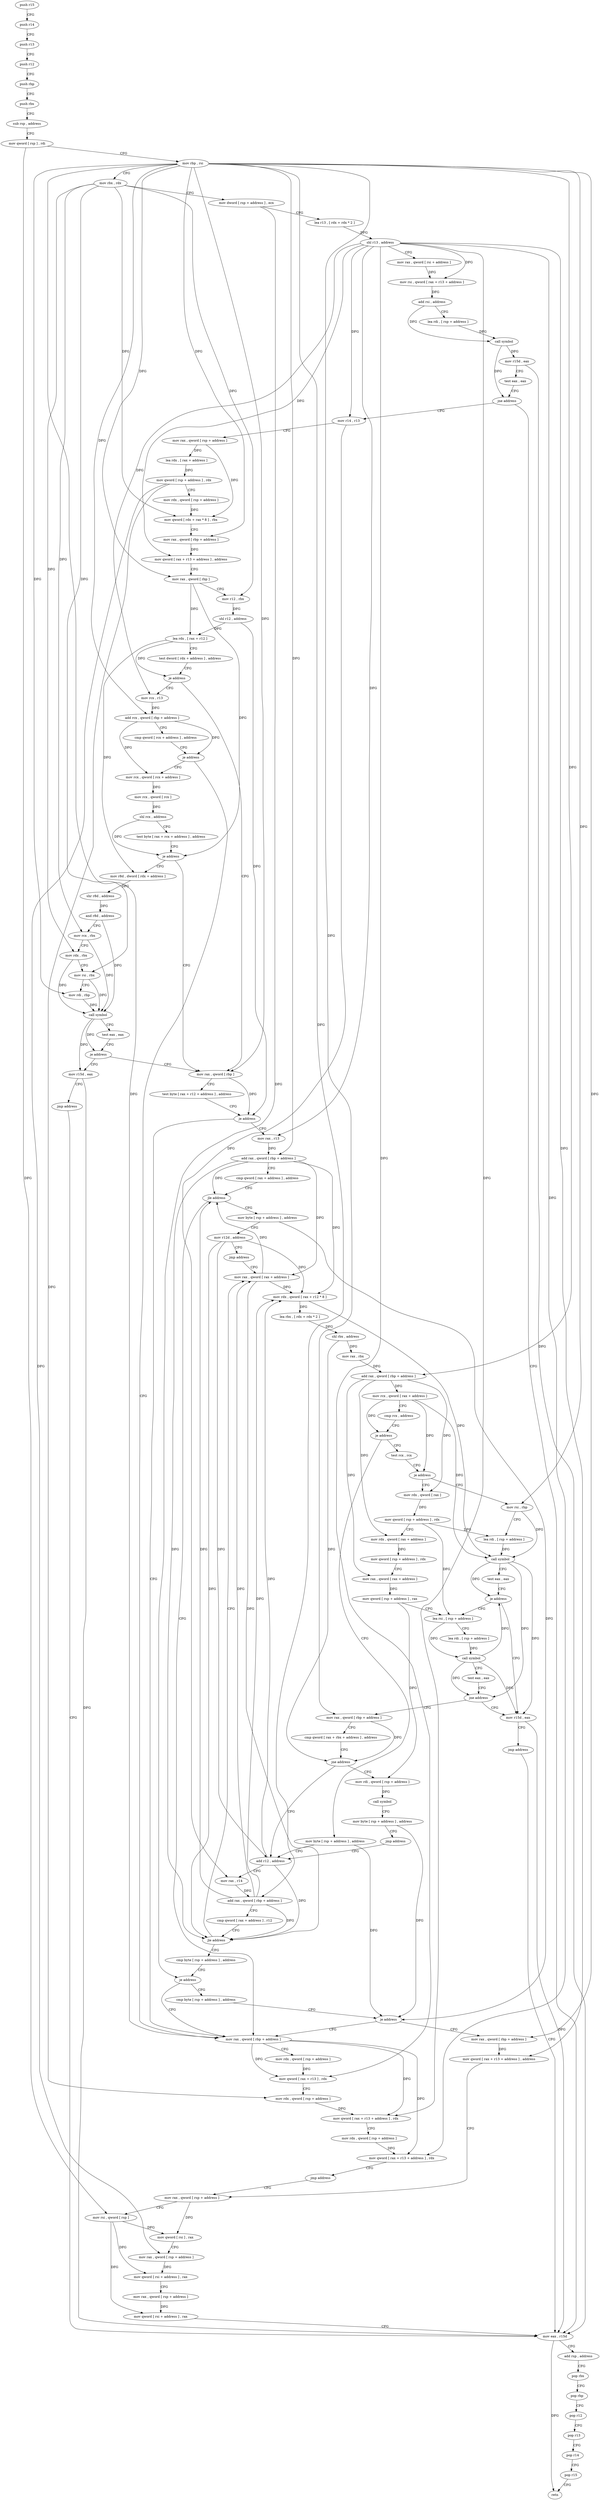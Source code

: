 digraph "func" {
"4332588" [label = "push r15" ]
"4332590" [label = "push r14" ]
"4332592" [label = "push r13" ]
"4332594" [label = "push r12" ]
"4332596" [label = "push rbp" ]
"4332597" [label = "push rbx" ]
"4332598" [label = "sub rsp , address" ]
"4332602" [label = "mov qword [ rsp ] , rdi" ]
"4332606" [label = "mov rbp , rsi" ]
"4332609" [label = "mov rbx , rdx" ]
"4332612" [label = "mov dword [ rsp + address ] , ecx" ]
"4332616" [label = "lea r13 , [ rdx + rdx * 2 ]" ]
"4332620" [label = "shl r13 , address" ]
"4332624" [label = "mov rax , qword [ rsi + address ]" ]
"4332628" [label = "mov rsi , qword [ rax + r13 + address ]" ]
"4332633" [label = "add rsi , address" ]
"4332637" [label = "lea rdi , [ rsp + address ]" ]
"4332642" [label = "call symbol" ]
"4332647" [label = "mov r15d , eax" ]
"4332650" [label = "test eax , eax" ]
"4332652" [label = "jne address" ]
"4333068" [label = "mov eax , r15d" ]
"4332658" [label = "mov r14 , r13" ]
"4333071" [label = "add rsp , address" ]
"4333075" [label = "pop rbx" ]
"4333076" [label = "pop rbp" ]
"4333077" [label = "pop r12" ]
"4333079" [label = "pop r13" ]
"4333081" [label = "pop r14" ]
"4333083" [label = "pop r15" ]
"4333085" [label = "retn" ]
"4332661" [label = "mov rax , qword [ rsp + address ]" ]
"4332666" [label = "lea rdx , [ rax + address ]" ]
"4332670" [label = "mov qword [ rsp + address ] , rdx" ]
"4332675" [label = "mov rdx , qword [ rsp + address ]" ]
"4332680" [label = "mov qword [ rdx + rax * 8 ] , rbx" ]
"4332684" [label = "mov rax , qword [ rbp + address ]" ]
"4332688" [label = "mov qword [ rax + r13 + address ] , address" ]
"4332697" [label = "mov rax , qword [ rbp ]" ]
"4332701" [label = "mov r12 , rbx" ]
"4332704" [label = "shl r12 , address" ]
"4332708" [label = "lea rdx , [ rax + r12 ]" ]
"4332712" [label = "test dword [ rdx + address ] , address" ]
"4332719" [label = "je address" ]
"4332757" [label = "mov rax , qword [ rbp ]" ]
"4332721" [label = "mov rcx , r13" ]
"4332761" [label = "test byte [ rax + r12 + address ] , address" ]
"4332767" [label = "je address" ]
"4333086" [label = "mov rax , qword [ rbp + address ]" ]
"4332773" [label = "mov rax , r13" ]
"4332724" [label = "add rcx , qword [ rbp + address ]" ]
"4332728" [label = "cmp qword [ rcx + address ] , address" ]
"4332733" [label = "je address" ]
"4332739" [label = "mov rcx , qword [ rcx + address ]" ]
"4333090" [label = "mov rdx , qword [ rsp + address ]" ]
"4333095" [label = "mov qword [ rax + r13 ] , rdx" ]
"4333099" [label = "mov rdx , qword [ rsp + address ]" ]
"4333104" [label = "mov qword [ rax + r13 + address ] , rdx" ]
"4333109" [label = "mov rdx , qword [ rsp + address ]" ]
"4333114" [label = "mov qword [ rax + r13 + address ] , rdx" ]
"4333119" [label = "jmp address" ]
"4333038" [label = "mov rax , qword [ rsp + address ]" ]
"4332776" [label = "add rax , qword [ rbp + address ]" ]
"4332780" [label = "cmp qword [ rax + address ] , address" ]
"4332785" [label = "jle address" ]
"4332791" [label = "mov byte [ rsp + address ] , address" ]
"4332743" [label = "mov rcx , qword [ rcx ]" ]
"4332746" [label = "shl rcx , address" ]
"4332750" [label = "test byte [ rax + rcx + address ] , address" ]
"4332755" [label = "je address" ]
"4332804" [label = "mov r8d , dword [ rdx + address ]" ]
"4333043" [label = "mov rsi , qword [ rsp ]" ]
"4333047" [label = "mov qword [ rsi ] , rax" ]
"4333050" [label = "mov rax , qword [ rsp + address ]" ]
"4333055" [label = "mov qword [ rsi + address ] , rax" ]
"4333059" [label = "mov rax , qword [ rsp + address ]" ]
"4333064" [label = "mov qword [ rsi + address ] , rax" ]
"4332796" [label = "mov r12d , address" ]
"4332802" [label = "jmp address" ]
"4332874" [label = "mov rax , qword [ rax + address ]" ]
"4332808" [label = "shr r8d , address" ]
"4332812" [label = "and r8d , address" ]
"4332819" [label = "mov rcx , rbx" ]
"4332822" [label = "mov rdx , rbx" ]
"4332825" [label = "mov rsi , rbx" ]
"4332828" [label = "mov rdi , rbp" ]
"4332831" [label = "call symbol" ]
"4332836" [label = "test eax , eax" ]
"4332838" [label = "je address" ]
"4332840" [label = "mov r15d , eax" ]
"4332878" [label = "mov rdx , qword [ rax + r12 * 8 ]" ]
"4332882" [label = "lea rbx , [ rdx + rdx * 2 ]" ]
"4332886" [label = "shl rbx , address" ]
"4332890" [label = "mov rax , rbx" ]
"4332893" [label = "add rax , qword [ rbp + address ]" ]
"4332897" [label = "mov rcx , qword [ rax + address ]" ]
"4332901" [label = "cmp rcx , address" ]
"4332905" [label = "je address" ]
"4332848" [label = "mov byte [ rsp + address ] , address" ]
"4332907" [label = "test rcx , rcx" ]
"4332843" [label = "jmp address" ]
"4332853" [label = "add r12 , address" ]
"4332910" [label = "je address" ]
"4332989" [label = "mov rsi , rbp" ]
"4332912" [label = "mov rdx , qword [ rax ]" ]
"4333011" [label = "cmp byte [ rsp + address ] , address" ]
"4333016" [label = "je address" ]
"4333018" [label = "cmp byte [ rsp + address ] , address" ]
"4332992" [label = "lea rdi , [ rsp + address ]" ]
"4332997" [label = "call symbol" ]
"4333002" [label = "test eax , eax" ]
"4333004" [label = "je address" ]
"4332938" [label = "lea rsi , [ rsp + address ]" ]
"4333006" [label = "mov r15d , eax" ]
"4332915" [label = "mov qword [ rsp + address ] , rdx" ]
"4332920" [label = "mov rdx , qword [ rax + address ]" ]
"4332924" [label = "mov qword [ rsp + address ] , rdx" ]
"4332929" [label = "mov rax , qword [ rax + address ]" ]
"4332933" [label = "mov qword [ rsp + address ] , rax" ]
"4333023" [label = "je address" ]
"4333025" [label = "mov rax , qword [ rbp + address ]" ]
"4332943" [label = "lea rdi , [ rsp + address ]" ]
"4332948" [label = "call symbol" ]
"4332953" [label = "test eax , eax" ]
"4332955" [label = "jne address" ]
"4332957" [label = "mov rax , qword [ rbp + address ]" ]
"4333009" [label = "jmp address" ]
"4332961" [label = "cmp qword [ rax + rbx + address ] , address" ]
"4332967" [label = "jne address" ]
"4332969" [label = "mov rdi , qword [ rsp + address ]" ]
"4333029" [label = "mov qword [ rax + r13 + address ] , address" ]
"4332857" [label = "mov rax , r14" ]
"4332860" [label = "add rax , qword [ rbp + address ]" ]
"4332864" [label = "cmp qword [ rax + address ] , r12" ]
"4332868" [label = "jle address" ]
"4332974" [label = "call symbol" ]
"4332979" [label = "mov byte [ rsp + address ] , address" ]
"4332984" [label = "jmp address" ]
"4332588" -> "4332590" [ label = "CFG" ]
"4332590" -> "4332592" [ label = "CFG" ]
"4332592" -> "4332594" [ label = "CFG" ]
"4332594" -> "4332596" [ label = "CFG" ]
"4332596" -> "4332597" [ label = "CFG" ]
"4332597" -> "4332598" [ label = "CFG" ]
"4332598" -> "4332602" [ label = "CFG" ]
"4332602" -> "4332606" [ label = "CFG" ]
"4332602" -> "4333043" [ label = "DFG" ]
"4332606" -> "4332609" [ label = "CFG" ]
"4332606" -> "4332684" [ label = "DFG" ]
"4332606" -> "4332697" [ label = "DFG" ]
"4332606" -> "4332757" [ label = "DFG" ]
"4332606" -> "4332724" [ label = "DFG" ]
"4332606" -> "4333086" [ label = "DFG" ]
"4332606" -> "4332776" [ label = "DFG" ]
"4332606" -> "4332828" [ label = "DFG" ]
"4332606" -> "4332893" [ label = "DFG" ]
"4332606" -> "4332860" [ label = "DFG" ]
"4332606" -> "4332989" [ label = "DFG" ]
"4332606" -> "4332957" [ label = "DFG" ]
"4332606" -> "4333025" [ label = "DFG" ]
"4332609" -> "4332612" [ label = "CFG" ]
"4332609" -> "4332680" [ label = "DFG" ]
"4332609" -> "4332701" [ label = "DFG" ]
"4332609" -> "4332819" [ label = "DFG" ]
"4332609" -> "4332822" [ label = "DFG" ]
"4332609" -> "4332825" [ label = "DFG" ]
"4332612" -> "4332616" [ label = "CFG" ]
"4332612" -> "4333016" [ label = "DFG" ]
"4332616" -> "4332620" [ label = "DFG" ]
"4332620" -> "4332624" [ label = "CFG" ]
"4332620" -> "4332628" [ label = "DFG" ]
"4332620" -> "4332658" [ label = "DFG" ]
"4332620" -> "4332688" [ label = "DFG" ]
"4332620" -> "4332721" [ label = "DFG" ]
"4332620" -> "4333095" [ label = "DFG" ]
"4332620" -> "4333104" [ label = "DFG" ]
"4332620" -> "4333114" [ label = "DFG" ]
"4332620" -> "4332773" [ label = "DFG" ]
"4332620" -> "4333029" [ label = "DFG" ]
"4332624" -> "4332628" [ label = "DFG" ]
"4332628" -> "4332633" [ label = "DFG" ]
"4332633" -> "4332637" [ label = "CFG" ]
"4332633" -> "4332642" [ label = "DFG" ]
"4332637" -> "4332642" [ label = "DFG" ]
"4332642" -> "4332647" [ label = "DFG" ]
"4332642" -> "4332652" [ label = "DFG" ]
"4332647" -> "4332650" [ label = "CFG" ]
"4332647" -> "4333068" [ label = "DFG" ]
"4332650" -> "4332652" [ label = "CFG" ]
"4332652" -> "4333068" [ label = "CFG" ]
"4332652" -> "4332658" [ label = "CFG" ]
"4333068" -> "4333071" [ label = "CFG" ]
"4333068" -> "4333085" [ label = "DFG" ]
"4332658" -> "4332661" [ label = "CFG" ]
"4332658" -> "4332857" [ label = "DFG" ]
"4333071" -> "4333075" [ label = "CFG" ]
"4333075" -> "4333076" [ label = "CFG" ]
"4333076" -> "4333077" [ label = "CFG" ]
"4333077" -> "4333079" [ label = "CFG" ]
"4333079" -> "4333081" [ label = "CFG" ]
"4333081" -> "4333083" [ label = "CFG" ]
"4333083" -> "4333085" [ label = "CFG" ]
"4332661" -> "4332666" [ label = "DFG" ]
"4332661" -> "4332680" [ label = "DFG" ]
"4332666" -> "4332670" [ label = "DFG" ]
"4332670" -> "4332675" [ label = "CFG" ]
"4332670" -> "4333099" [ label = "DFG" ]
"4332670" -> "4333050" [ label = "DFG" ]
"4332675" -> "4332680" [ label = "DFG" ]
"4332680" -> "4332684" [ label = "CFG" ]
"4332684" -> "4332688" [ label = "DFG" ]
"4332688" -> "4332697" [ label = "CFG" ]
"4332697" -> "4332701" [ label = "CFG" ]
"4332697" -> "4332708" [ label = "DFG" ]
"4332697" -> "4332755" [ label = "DFG" ]
"4332701" -> "4332704" [ label = "DFG" ]
"4332704" -> "4332708" [ label = "DFG" ]
"4332704" -> "4332767" [ label = "DFG" ]
"4332708" -> "4332712" [ label = "CFG" ]
"4332708" -> "4332719" [ label = "DFG" ]
"4332708" -> "4332804" [ label = "DFG" ]
"4332712" -> "4332719" [ label = "CFG" ]
"4332719" -> "4332757" [ label = "CFG" ]
"4332719" -> "4332721" [ label = "CFG" ]
"4332757" -> "4332761" [ label = "CFG" ]
"4332757" -> "4332767" [ label = "DFG" ]
"4332721" -> "4332724" [ label = "DFG" ]
"4332761" -> "4332767" [ label = "CFG" ]
"4332767" -> "4333086" [ label = "CFG" ]
"4332767" -> "4332773" [ label = "CFG" ]
"4333086" -> "4333090" [ label = "CFG" ]
"4333086" -> "4333095" [ label = "DFG" ]
"4333086" -> "4333104" [ label = "DFG" ]
"4333086" -> "4333114" [ label = "DFG" ]
"4332773" -> "4332776" [ label = "DFG" ]
"4332724" -> "4332728" [ label = "CFG" ]
"4332724" -> "4332733" [ label = "DFG" ]
"4332724" -> "4332739" [ label = "DFG" ]
"4332728" -> "4332733" [ label = "CFG" ]
"4332733" -> "4333086" [ label = "CFG" ]
"4332733" -> "4332739" [ label = "CFG" ]
"4332739" -> "4332743" [ label = "DFG" ]
"4333090" -> "4333095" [ label = "DFG" ]
"4333095" -> "4333099" [ label = "CFG" ]
"4333099" -> "4333104" [ label = "DFG" ]
"4333104" -> "4333109" [ label = "CFG" ]
"4333109" -> "4333114" [ label = "DFG" ]
"4333114" -> "4333119" [ label = "CFG" ]
"4333119" -> "4333038" [ label = "CFG" ]
"4333038" -> "4333043" [ label = "CFG" ]
"4333038" -> "4333047" [ label = "DFG" ]
"4332776" -> "4332780" [ label = "CFG" ]
"4332776" -> "4332785" [ label = "DFG" ]
"4332776" -> "4332874" [ label = "DFG" ]
"4332776" -> "4332878" [ label = "DFG" ]
"4332776" -> "4332868" [ label = "DFG" ]
"4332780" -> "4332785" [ label = "CFG" ]
"4332785" -> "4333086" [ label = "CFG" ]
"4332785" -> "4332791" [ label = "CFG" ]
"4332791" -> "4332796" [ label = "CFG" ]
"4332791" -> "4333023" [ label = "DFG" ]
"4332743" -> "4332746" [ label = "DFG" ]
"4332746" -> "4332750" [ label = "CFG" ]
"4332746" -> "4332755" [ label = "DFG" ]
"4332750" -> "4332755" [ label = "CFG" ]
"4332755" -> "4332804" [ label = "CFG" ]
"4332755" -> "4332757" [ label = "CFG" ]
"4332804" -> "4332808" [ label = "DFG" ]
"4333043" -> "4333047" [ label = "DFG" ]
"4333043" -> "4333055" [ label = "DFG" ]
"4333043" -> "4333064" [ label = "DFG" ]
"4333047" -> "4333050" [ label = "CFG" ]
"4333050" -> "4333055" [ label = "DFG" ]
"4333055" -> "4333059" [ label = "CFG" ]
"4333059" -> "4333064" [ label = "DFG" ]
"4333064" -> "4333068" [ label = "CFG" ]
"4332796" -> "4332802" [ label = "CFG" ]
"4332796" -> "4332878" [ label = "DFG" ]
"4332796" -> "4332853" [ label = "DFG" ]
"4332796" -> "4332868" [ label = "DFG" ]
"4332802" -> "4332874" [ label = "CFG" ]
"4332874" -> "4332878" [ label = "DFG" ]
"4332874" -> "4332785" [ label = "DFG" ]
"4332874" -> "4332868" [ label = "DFG" ]
"4332808" -> "4332812" [ label = "DFG" ]
"4332812" -> "4332819" [ label = "CFG" ]
"4332812" -> "4332831" [ label = "DFG" ]
"4332819" -> "4332822" [ label = "CFG" ]
"4332819" -> "4332831" [ label = "DFG" ]
"4332822" -> "4332825" [ label = "CFG" ]
"4332822" -> "4332831" [ label = "DFG" ]
"4332825" -> "4332828" [ label = "CFG" ]
"4332825" -> "4332831" [ label = "DFG" ]
"4332828" -> "4332831" [ label = "DFG" ]
"4332831" -> "4332836" [ label = "CFG" ]
"4332831" -> "4332838" [ label = "DFG" ]
"4332831" -> "4332840" [ label = "DFG" ]
"4332836" -> "4332838" [ label = "CFG" ]
"4332838" -> "4332757" [ label = "CFG" ]
"4332838" -> "4332840" [ label = "CFG" ]
"4332840" -> "4332843" [ label = "CFG" ]
"4332840" -> "4333068" [ label = "DFG" ]
"4332878" -> "4332882" [ label = "DFG" ]
"4332878" -> "4332997" [ label = "DFG" ]
"4332882" -> "4332886" [ label = "DFG" ]
"4332886" -> "4332890" [ label = "DFG" ]
"4332886" -> "4332967" [ label = "DFG" ]
"4332890" -> "4332893" [ label = "DFG" ]
"4332893" -> "4332897" [ label = "DFG" ]
"4332893" -> "4332912" [ label = "DFG" ]
"4332893" -> "4332920" [ label = "DFG" ]
"4332893" -> "4332929" [ label = "DFG" ]
"4332897" -> "4332901" [ label = "CFG" ]
"4332897" -> "4332905" [ label = "DFG" ]
"4332897" -> "4332910" [ label = "DFG" ]
"4332897" -> "4332997" [ label = "DFG" ]
"4332901" -> "4332905" [ label = "CFG" ]
"4332905" -> "4332848" [ label = "CFG" ]
"4332905" -> "4332907" [ label = "CFG" ]
"4332848" -> "4332853" [ label = "CFG" ]
"4332848" -> "4333023" [ label = "DFG" ]
"4332907" -> "4332910" [ label = "CFG" ]
"4332843" -> "4333068" [ label = "CFG" ]
"4332853" -> "4332857" [ label = "CFG" ]
"4332853" -> "4332878" [ label = "DFG" ]
"4332853" -> "4332868" [ label = "DFG" ]
"4332910" -> "4332989" [ label = "CFG" ]
"4332910" -> "4332912" [ label = "CFG" ]
"4332989" -> "4332992" [ label = "CFG" ]
"4332989" -> "4332997" [ label = "DFG" ]
"4332912" -> "4332915" [ label = "DFG" ]
"4333011" -> "4333016" [ label = "CFG" ]
"4333016" -> "4333086" [ label = "CFG" ]
"4333016" -> "4333018" [ label = "CFG" ]
"4333018" -> "4333023" [ label = "CFG" ]
"4332992" -> "4332997" [ label = "DFG" ]
"4332997" -> "4333002" [ label = "CFG" ]
"4332997" -> "4333004" [ label = "DFG" ]
"4332997" -> "4332955" [ label = "DFG" ]
"4332997" -> "4333006" [ label = "DFG" ]
"4333002" -> "4333004" [ label = "CFG" ]
"4333004" -> "4332938" [ label = "CFG" ]
"4333004" -> "4333006" [ label = "CFG" ]
"4332938" -> "4332943" [ label = "CFG" ]
"4332938" -> "4332948" [ label = "DFG" ]
"4333006" -> "4333009" [ label = "CFG" ]
"4333006" -> "4333068" [ label = "DFG" ]
"4332915" -> "4332920" [ label = "CFG" ]
"4332915" -> "4332992" [ label = "DFG" ]
"4332915" -> "4332938" [ label = "DFG" ]
"4332920" -> "4332924" [ label = "DFG" ]
"4332924" -> "4332929" [ label = "CFG" ]
"4332929" -> "4332933" [ label = "DFG" ]
"4332933" -> "4332938" [ label = "CFG" ]
"4332933" -> "4332969" [ label = "DFG" ]
"4333023" -> "4333086" [ label = "CFG" ]
"4333023" -> "4333025" [ label = "CFG" ]
"4333025" -> "4333029" [ label = "DFG" ]
"4332943" -> "4332948" [ label = "DFG" ]
"4332948" -> "4332953" [ label = "CFG" ]
"4332948" -> "4333004" [ label = "DFG" ]
"4332948" -> "4332955" [ label = "DFG" ]
"4332948" -> "4333006" [ label = "DFG" ]
"4332953" -> "4332955" [ label = "CFG" ]
"4332955" -> "4333006" [ label = "CFG" ]
"4332955" -> "4332957" [ label = "CFG" ]
"4332957" -> "4332961" [ label = "CFG" ]
"4332957" -> "4332967" [ label = "DFG" ]
"4333009" -> "4333068" [ label = "CFG" ]
"4332961" -> "4332967" [ label = "CFG" ]
"4332967" -> "4332853" [ label = "CFG" ]
"4332967" -> "4332969" [ label = "CFG" ]
"4332969" -> "4332974" [ label = "DFG" ]
"4333029" -> "4333038" [ label = "CFG" ]
"4332857" -> "4332860" [ label = "DFG" ]
"4332860" -> "4332864" [ label = "CFG" ]
"4332860" -> "4332785" [ label = "DFG" ]
"4332860" -> "4332874" [ label = "DFG" ]
"4332860" -> "4332878" [ label = "DFG" ]
"4332860" -> "4332868" [ label = "DFG" ]
"4332864" -> "4332868" [ label = "CFG" ]
"4332868" -> "4333011" [ label = "CFG" ]
"4332868" -> "4332874" [ label = "CFG" ]
"4332974" -> "4332979" [ label = "CFG" ]
"4332979" -> "4332984" [ label = "CFG" ]
"4332979" -> "4333023" [ label = "DFG" ]
"4332984" -> "4332853" [ label = "CFG" ]
}
